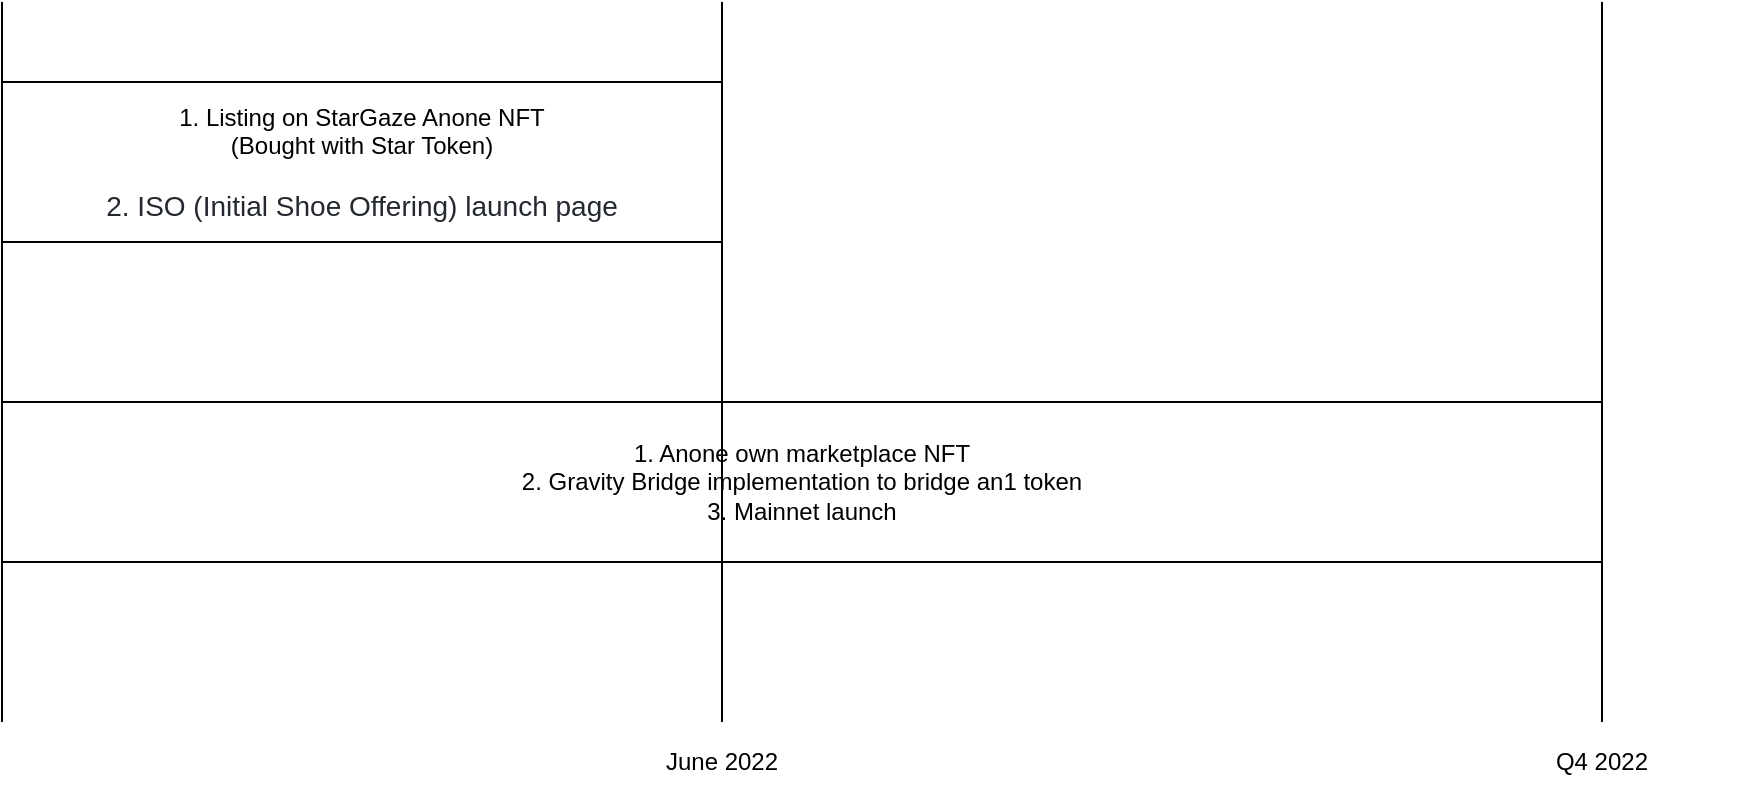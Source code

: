 <mxfile version="16.5.1" type="device"><diagram id="S3AtJa3KLZFbtCj5rWCO" name="Page-1"><mxGraphModel dx="1422" dy="810" grid="1" gridSize="10" guides="1" tooltips="1" connect="1" arrows="1" fold="1" page="1" pageScale="1" pageWidth="1169" pageHeight="827" math="0" shadow="0"><root><mxCell id="0"/><mxCell id="1" parent="0"/><mxCell id="y6Y9OkfJmETBCwfHKBim-1" value="1. Listing on StarGaze Anone NFT&lt;br&gt;(Bought with Star Token)&lt;br&gt;&lt;br&gt;&lt;span style=&quot;color: rgb(36 , 41 , 47) ; font-family: , &amp;#34;blinkmacsystemfont&amp;#34; , &amp;#34;segoe ui&amp;#34; , &amp;#34;helvetica&amp;#34; , &amp;#34;arial&amp;#34; , sans-serif , &amp;#34;apple color emoji&amp;#34; , &amp;#34;segoe ui emoji&amp;#34; ; font-size: 14px ; background-color: rgb(255 , 255 , 255)&quot;&gt;2. ISO (Initial Shoe Offering) launch page&lt;/span&gt;" style="rounded=0;whiteSpace=wrap;html=1;" vertex="1" parent="1"><mxGeometry x="160" y="160" width="360" height="80" as="geometry"/></mxCell><mxCell id="y6Y9OkfJmETBCwfHKBim-2" value="1. Anone own marketplace NFT&lt;br&gt;2. Gravity Bridge implementation to bridge an1 token&lt;br&gt;3. Mainnet launch" style="rounded=0;whiteSpace=wrap;html=1;" vertex="1" parent="1"><mxGeometry x="160" y="320" width="800" height="80" as="geometry"/></mxCell><mxCell id="y6Y9OkfJmETBCwfHKBim-3" value="" style="endArrow=none;html=1;rounded=0;" edge="1" parent="1"><mxGeometry width="50" height="50" relative="1" as="geometry"><mxPoint x="160" y="480" as="sourcePoint"/><mxPoint x="160" y="120" as="targetPoint"/></mxGeometry></mxCell><mxCell id="y6Y9OkfJmETBCwfHKBim-5" value="" style="endArrow=none;html=1;rounded=0;" edge="1" parent="1"><mxGeometry width="50" height="50" relative="1" as="geometry"><mxPoint x="520" y="480" as="sourcePoint"/><mxPoint x="520" y="120" as="targetPoint"/></mxGeometry></mxCell><mxCell id="y6Y9OkfJmETBCwfHKBim-6" value="June 2022" style="text;html=1;strokeColor=none;fillColor=none;align=center;verticalAlign=middle;whiteSpace=wrap;rounded=0;" vertex="1" parent="1"><mxGeometry x="440" y="480" width="160" height="40" as="geometry"/></mxCell><mxCell id="y6Y9OkfJmETBCwfHKBim-7" value="" style="endArrow=none;html=1;rounded=0;" edge="1" parent="1"><mxGeometry width="50" height="50" relative="1" as="geometry"><mxPoint x="960" y="480" as="sourcePoint"/><mxPoint x="960" y="120" as="targetPoint"/></mxGeometry></mxCell><mxCell id="y6Y9OkfJmETBCwfHKBim-8" value="Q4 2022" style="text;html=1;strokeColor=none;fillColor=none;align=center;verticalAlign=middle;whiteSpace=wrap;rounded=0;" vertex="1" parent="1"><mxGeometry x="880" y="480" width="160" height="40" as="geometry"/></mxCell></root></mxGraphModel></diagram></mxfile>